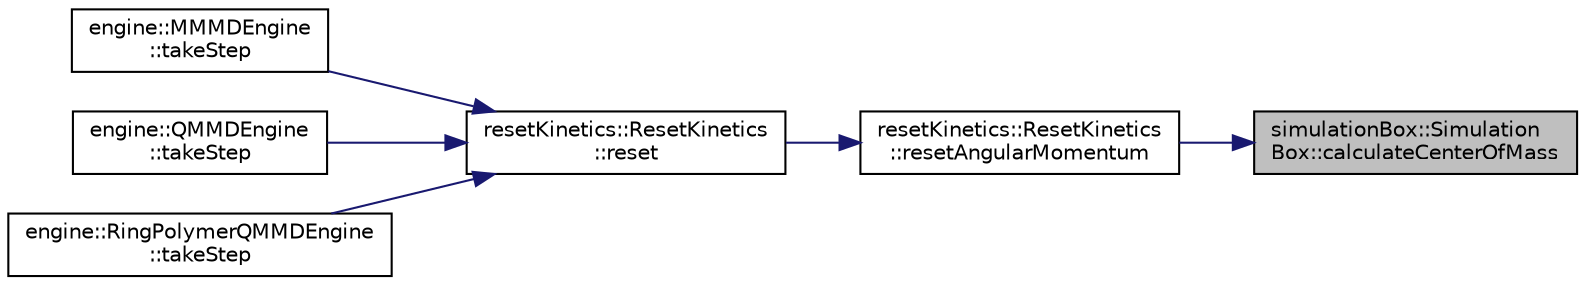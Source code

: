 digraph "simulationBox::SimulationBox::calculateCenterOfMass"
{
 // LATEX_PDF_SIZE
  edge [fontname="Helvetica",fontsize="10",labelfontname="Helvetica",labelfontsize="10"];
  node [fontname="Helvetica",fontsize="10",shape=record];
  rankdir="RL";
  Node1 [label="simulationBox::Simulation\lBox::calculateCenterOfMass",height=0.2,width=0.4,color="black", fillcolor="grey75", style="filled", fontcolor="black",tooltip="calculate center of mass of simulationBox"];
  Node1 -> Node2 [dir="back",color="midnightblue",fontsize="10",style="solid",fontname="Helvetica"];
  Node2 [label="resetKinetics::ResetKinetics\l::resetAngularMomentum",height=0.2,width=0.4,color="black", fillcolor="white", style="filled",URL="$classresetKinetics_1_1ResetKinetics.html#a561473679f9c7fe1db86706319ee0b11",tooltip="reset the angular momentum of the system"];
  Node2 -> Node3 [dir="back",color="midnightblue",fontsize="10",style="solid",fontname="Helvetica"];
  Node3 [label="resetKinetics::ResetKinetics\l::reset",height=0.2,width=0.4,color="black", fillcolor="white", style="filled",URL="$classresetKinetics_1_1ResetKinetics.html#a8aa3edd2e77cbbf734575d486e309e80",tooltip="checks to reset angular momentum"];
  Node3 -> Node4 [dir="back",color="midnightblue",fontsize="10",style="solid",fontname="Helvetica"];
  Node4 [label="engine::MMMDEngine\l::takeStep",height=0.2,width=0.4,color="black", fillcolor="white", style="filled",URL="$classengine_1_1MMMDEngine.html#ad19f3e919c2ce95d8ee0486b0eb2805b",tooltip="Takes one step in the simulation."];
  Node3 -> Node5 [dir="back",color="midnightblue",fontsize="10",style="solid",fontname="Helvetica"];
  Node5 [label="engine::QMMDEngine\l::takeStep",height=0.2,width=0.4,color="black", fillcolor="white", style="filled",URL="$classengine_1_1QMMDEngine.html#aa8c0e7286309e6837dcff608d222b2c6",tooltip="Takes one step in a QM MD simulation."];
  Node3 -> Node6 [dir="back",color="midnightblue",fontsize="10",style="solid",fontname="Helvetica"];
  Node6 [label="engine::RingPolymerQMMDEngine\l::takeStep",height=0.2,width=0.4,color="black", fillcolor="white", style="filled",URL="$classengine_1_1RingPolymerQMMDEngine.html#a30b52ffc97929a27201761c29616c9c0",tooltip="Takes one step in a ring polymer QM MD simulation."];
}

